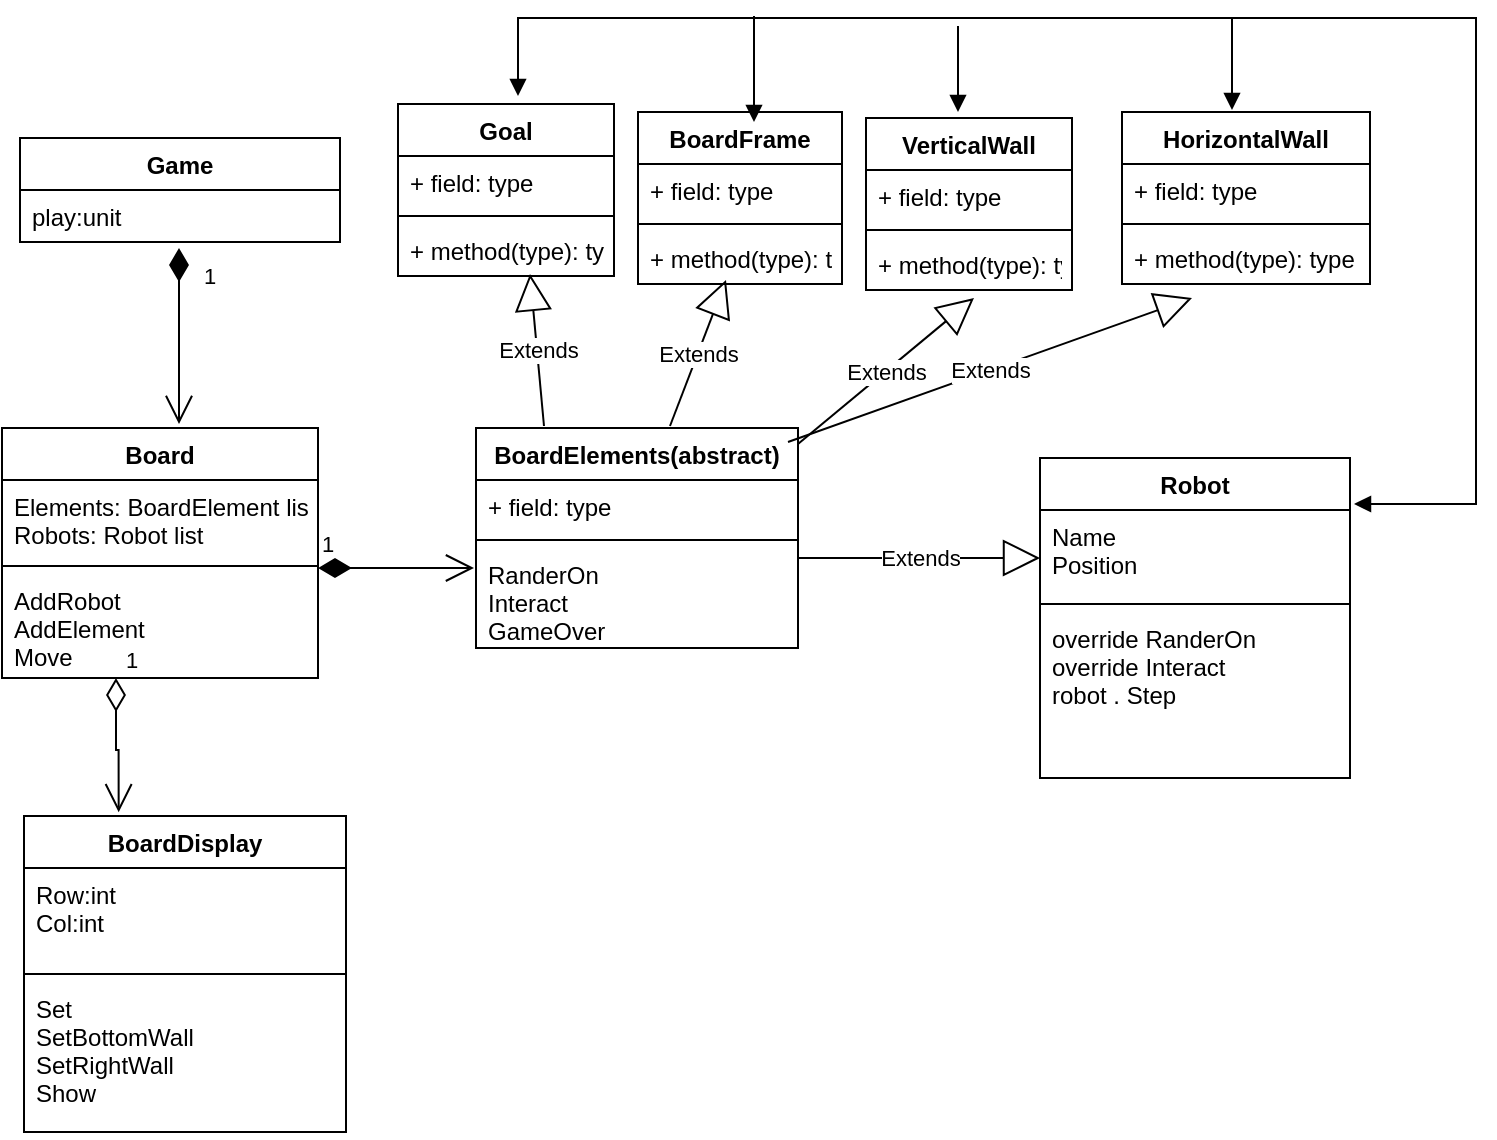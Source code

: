 <mxfile version="16.1.2" type="device"><diagram id="h7whaFT6rVHpkzHK_sKT" name="Page-1"><mxGraphModel dx="946" dy="589" grid="0" gridSize="10" guides="1" tooltips="1" connect="1" arrows="1" fold="1" page="1" pageScale="1" pageWidth="850" pageHeight="1100" math="0" shadow="0"><root><mxCell id="0"/><mxCell id="1" parent="0"/><mxCell id="t_yaFeKgdZAEEt74Im-i-1" value="Game" style="swimlane;fontStyle=1;align=center;verticalAlign=top;childLayout=stackLayout;horizontal=1;startSize=26;horizontalStack=0;resizeParent=1;resizeParentMax=0;resizeLast=0;collapsible=1;marginBottom=0;" vertex="1" parent="1"><mxGeometry x="69" y="165" width="160" height="52" as="geometry"/></mxCell><mxCell id="t_yaFeKgdZAEEt74Im-i-4" value="play:unit" style="text;strokeColor=none;fillColor=none;align=left;verticalAlign=top;spacingLeft=4;spacingRight=4;overflow=hidden;rotatable=0;points=[[0,0.5],[1,0.5]];portConstraint=eastwest;" vertex="1" parent="t_yaFeKgdZAEEt74Im-i-1"><mxGeometry y="26" width="160" height="26" as="geometry"/></mxCell><mxCell id="t_yaFeKgdZAEEt74Im-i-5" value="Board" style="swimlane;fontStyle=1;align=center;verticalAlign=top;childLayout=stackLayout;horizontal=1;startSize=26;horizontalStack=0;resizeParent=1;resizeParentMax=0;resizeLast=0;collapsible=1;marginBottom=0;" vertex="1" parent="1"><mxGeometry x="60" y="310" width="158" height="125" as="geometry"/></mxCell><mxCell id="t_yaFeKgdZAEEt74Im-i-6" value="Elements: BoardElement list&#10;Robots: Robot list" style="text;strokeColor=none;fillColor=none;align=left;verticalAlign=top;spacingLeft=4;spacingRight=4;overflow=hidden;rotatable=0;points=[[0,0.5],[1,0.5]];portConstraint=eastwest;" vertex="1" parent="t_yaFeKgdZAEEt74Im-i-5"><mxGeometry y="26" width="158" height="39" as="geometry"/></mxCell><mxCell id="t_yaFeKgdZAEEt74Im-i-7" value="" style="line;strokeWidth=1;fillColor=none;align=left;verticalAlign=middle;spacingTop=-1;spacingLeft=3;spacingRight=3;rotatable=0;labelPosition=right;points=[];portConstraint=eastwest;" vertex="1" parent="t_yaFeKgdZAEEt74Im-i-5"><mxGeometry y="65" width="158" height="8" as="geometry"/></mxCell><mxCell id="t_yaFeKgdZAEEt74Im-i-8" value="AddRobot&#10;AddElement&#10;Move" style="text;strokeColor=none;fillColor=none;align=left;verticalAlign=top;spacingLeft=4;spacingRight=4;overflow=hidden;rotatable=0;points=[[0,0.5],[1,0.5]];portConstraint=eastwest;" vertex="1" parent="t_yaFeKgdZAEEt74Im-i-5"><mxGeometry y="73" width="158" height="52" as="geometry"/></mxCell><mxCell id="t_yaFeKgdZAEEt74Im-i-26" value="1" style="endArrow=open;html=1;endSize=12;startArrow=diamondThin;startSize=14;startFill=0;edgeStyle=orthogonalEdgeStyle;align=left;verticalAlign=bottom;rounded=0;entryX=0.294;entryY=-0.012;entryDx=0;entryDy=0;entryPerimeter=0;" edge="1" parent="1" target="t_yaFeKgdZAEEt74Im-i-69"><mxGeometry x="-1" y="3" relative="1" as="geometry"><mxPoint x="117" y="435" as="sourcePoint"/><mxPoint x="117" y="510" as="targetPoint"/><Array as="points"><mxPoint x="117" y="471"/></Array></mxGeometry></mxCell><mxCell id="t_yaFeKgdZAEEt74Im-i-27" value="1" style="endArrow=open;html=1;endSize=12;startArrow=diamondThin;startSize=14;startFill=1;edgeStyle=orthogonalEdgeStyle;align=left;verticalAlign=bottom;rounded=0;" edge="1" parent="1"><mxGeometry x="-0.477" y="10" relative="1" as="geometry"><mxPoint x="148.5" y="220" as="sourcePoint"/><mxPoint x="148.5" y="308" as="targetPoint"/><Array as="points"><mxPoint x="148.5" y="256"/><mxPoint x="148.5" y="256"/></Array><mxPoint as="offset"/></mxGeometry></mxCell><mxCell id="t_yaFeKgdZAEEt74Im-i-29" value="1" style="endArrow=open;html=1;endSize=12;startArrow=diamondThin;startSize=14;startFill=1;edgeStyle=orthogonalEdgeStyle;align=left;verticalAlign=bottom;rounded=0;" edge="1" parent="1"><mxGeometry x="-1" y="3" relative="1" as="geometry"><mxPoint x="218" y="380" as="sourcePoint"/><mxPoint x="296" y="380" as="targetPoint"/><Array as="points"><mxPoint x="264" y="380"/><mxPoint x="264" y="380"/></Array></mxGeometry></mxCell><mxCell id="t_yaFeKgdZAEEt74Im-i-30" value="BoardElements(abstract)" style="swimlane;fontStyle=1;align=center;verticalAlign=top;childLayout=stackLayout;horizontal=1;startSize=26;horizontalStack=0;resizeParent=1;resizeParentMax=0;resizeLast=0;collapsible=1;marginBottom=0;" vertex="1" parent="1"><mxGeometry x="297" y="310" width="161" height="110" as="geometry"/></mxCell><mxCell id="t_yaFeKgdZAEEt74Im-i-31" value="+ field: type" style="text;strokeColor=none;fillColor=none;align=left;verticalAlign=top;spacingLeft=4;spacingRight=4;overflow=hidden;rotatable=0;points=[[0,0.5],[1,0.5]];portConstraint=eastwest;" vertex="1" parent="t_yaFeKgdZAEEt74Im-i-30"><mxGeometry y="26" width="161" height="26" as="geometry"/></mxCell><mxCell id="t_yaFeKgdZAEEt74Im-i-32" value="" style="line;strokeWidth=1;fillColor=none;align=left;verticalAlign=middle;spacingTop=-1;spacingLeft=3;spacingRight=3;rotatable=0;labelPosition=right;points=[];portConstraint=eastwest;" vertex="1" parent="t_yaFeKgdZAEEt74Im-i-30"><mxGeometry y="52" width="161" height="8" as="geometry"/></mxCell><mxCell id="t_yaFeKgdZAEEt74Im-i-33" value="RanderOn&#10;Interact&#10;GameOver" style="text;strokeColor=none;fillColor=none;align=left;verticalAlign=top;spacingLeft=4;spacingRight=4;overflow=hidden;rotatable=0;points=[[0,0.5],[1,0.5]];portConstraint=eastwest;" vertex="1" parent="t_yaFeKgdZAEEt74Im-i-30"><mxGeometry y="60" width="161" height="50" as="geometry"/></mxCell><mxCell id="t_yaFeKgdZAEEt74Im-i-34" value="Extends" style="endArrow=block;endSize=16;endFill=0;html=1;rounded=0;" edge="1" parent="1"><mxGeometry width="160" relative="1" as="geometry"><mxPoint x="458" y="375" as="sourcePoint"/><mxPoint x="579" y="375" as="targetPoint"/></mxGeometry></mxCell><mxCell id="t_yaFeKgdZAEEt74Im-i-37" value="Robot" style="swimlane;fontStyle=1;align=center;verticalAlign=top;childLayout=stackLayout;horizontal=1;startSize=26;horizontalStack=0;resizeParent=1;resizeParentMax=0;resizeLast=0;collapsible=1;marginBottom=0;" vertex="1" parent="1"><mxGeometry x="579" y="325" width="155" height="160" as="geometry"/></mxCell><mxCell id="t_yaFeKgdZAEEt74Im-i-38" value="Name&#10;Position" style="text;strokeColor=none;fillColor=none;align=left;verticalAlign=top;spacingLeft=4;spacingRight=4;overflow=hidden;rotatable=0;points=[[0,0.5],[1,0.5]];portConstraint=eastwest;" vertex="1" parent="t_yaFeKgdZAEEt74Im-i-37"><mxGeometry y="26" width="155" height="43" as="geometry"/></mxCell><mxCell id="t_yaFeKgdZAEEt74Im-i-39" value="" style="line;strokeWidth=1;fillColor=none;align=left;verticalAlign=middle;spacingTop=-1;spacingLeft=3;spacingRight=3;rotatable=0;labelPosition=right;points=[];portConstraint=eastwest;" vertex="1" parent="t_yaFeKgdZAEEt74Im-i-37"><mxGeometry y="69" width="155" height="8" as="geometry"/></mxCell><mxCell id="t_yaFeKgdZAEEt74Im-i-40" value="override RanderOn&#10;override Interact&#10;robot . Step" style="text;strokeColor=none;fillColor=none;align=left;verticalAlign=top;spacingLeft=4;spacingRight=4;overflow=hidden;rotatable=0;points=[[0,0.5],[1,0.5]];portConstraint=eastwest;" vertex="1" parent="t_yaFeKgdZAEEt74Im-i-37"><mxGeometry y="77" width="155" height="83" as="geometry"/></mxCell><mxCell id="t_yaFeKgdZAEEt74Im-i-43" value="Extends" style="endArrow=block;endSize=16;endFill=0;html=1;rounded=0;" edge="1" parent="1"><mxGeometry width="160" relative="1" as="geometry"><mxPoint x="458" y="318" as="sourcePoint"/><mxPoint x="546" y="245" as="targetPoint"/></mxGeometry></mxCell><mxCell id="t_yaFeKgdZAEEt74Im-i-44" value="Extends" style="endArrow=block;endSize=16;endFill=0;html=1;rounded=0;" edge="1" parent="1"><mxGeometry width="160" relative="1" as="geometry"><mxPoint x="394" y="309" as="sourcePoint"/><mxPoint x="422" y="236" as="targetPoint"/></mxGeometry></mxCell><mxCell id="t_yaFeKgdZAEEt74Im-i-45" value="Extends" style="endArrow=block;endSize=16;endFill=0;html=1;rounded=0;" edge="1" parent="1"><mxGeometry width="160" relative="1" as="geometry"><mxPoint x="331" y="309" as="sourcePoint"/><mxPoint x="324" y="233" as="targetPoint"/></mxGeometry></mxCell><mxCell id="t_yaFeKgdZAEEt74Im-i-46" value="Extends" style="endArrow=block;endSize=16;endFill=0;html=1;rounded=0;" edge="1" parent="1"><mxGeometry width="160" relative="1" as="geometry"><mxPoint x="453" y="317" as="sourcePoint"/><mxPoint x="655" y="245" as="targetPoint"/></mxGeometry></mxCell><mxCell id="t_yaFeKgdZAEEt74Im-i-47" value="Goal" style="swimlane;fontStyle=1;align=center;verticalAlign=top;childLayout=stackLayout;horizontal=1;startSize=26;horizontalStack=0;resizeParent=1;resizeParentMax=0;resizeLast=0;collapsible=1;marginBottom=0;" vertex="1" parent="1"><mxGeometry x="258" y="148" width="108" height="86" as="geometry"/></mxCell><mxCell id="t_yaFeKgdZAEEt74Im-i-48" value="+ field: type" style="text;strokeColor=none;fillColor=none;align=left;verticalAlign=top;spacingLeft=4;spacingRight=4;overflow=hidden;rotatable=0;points=[[0,0.5],[1,0.5]];portConstraint=eastwest;" vertex="1" parent="t_yaFeKgdZAEEt74Im-i-47"><mxGeometry y="26" width="108" height="26" as="geometry"/></mxCell><mxCell id="t_yaFeKgdZAEEt74Im-i-49" value="" style="line;strokeWidth=1;fillColor=none;align=left;verticalAlign=middle;spacingTop=-1;spacingLeft=3;spacingRight=3;rotatable=0;labelPosition=right;points=[];portConstraint=eastwest;" vertex="1" parent="t_yaFeKgdZAEEt74Im-i-47"><mxGeometry y="52" width="108" height="8" as="geometry"/></mxCell><mxCell id="t_yaFeKgdZAEEt74Im-i-50" value="+ method(type): type" style="text;strokeColor=none;fillColor=none;align=left;verticalAlign=top;spacingLeft=4;spacingRight=4;overflow=hidden;rotatable=0;points=[[0,0.5],[1,0.5]];portConstraint=eastwest;" vertex="1" parent="t_yaFeKgdZAEEt74Im-i-47"><mxGeometry y="60" width="108" height="26" as="geometry"/></mxCell><mxCell id="t_yaFeKgdZAEEt74Im-i-51" value="BoardFrame" style="swimlane;fontStyle=1;align=center;verticalAlign=top;childLayout=stackLayout;horizontal=1;startSize=26;horizontalStack=0;resizeParent=1;resizeParentMax=0;resizeLast=0;collapsible=1;marginBottom=0;" vertex="1" parent="1"><mxGeometry x="378" y="152" width="102" height="86" as="geometry"/></mxCell><mxCell id="t_yaFeKgdZAEEt74Im-i-52" value="+ field: type" style="text;strokeColor=none;fillColor=none;align=left;verticalAlign=top;spacingLeft=4;spacingRight=4;overflow=hidden;rotatable=0;points=[[0,0.5],[1,0.5]];portConstraint=eastwest;" vertex="1" parent="t_yaFeKgdZAEEt74Im-i-51"><mxGeometry y="26" width="102" height="26" as="geometry"/></mxCell><mxCell id="t_yaFeKgdZAEEt74Im-i-53" value="" style="line;strokeWidth=1;fillColor=none;align=left;verticalAlign=middle;spacingTop=-1;spacingLeft=3;spacingRight=3;rotatable=0;labelPosition=right;points=[];portConstraint=eastwest;" vertex="1" parent="t_yaFeKgdZAEEt74Im-i-51"><mxGeometry y="52" width="102" height="8" as="geometry"/></mxCell><mxCell id="t_yaFeKgdZAEEt74Im-i-54" value="+ method(type): type" style="text;strokeColor=none;fillColor=none;align=left;verticalAlign=top;spacingLeft=4;spacingRight=4;overflow=hidden;rotatable=0;points=[[0,0.5],[1,0.5]];portConstraint=eastwest;" vertex="1" parent="t_yaFeKgdZAEEt74Im-i-51"><mxGeometry y="60" width="102" height="26" as="geometry"/></mxCell><mxCell id="t_yaFeKgdZAEEt74Im-i-55" value="VerticalWall" style="swimlane;fontStyle=1;align=center;verticalAlign=top;childLayout=stackLayout;horizontal=1;startSize=26;horizontalStack=0;resizeParent=1;resizeParentMax=0;resizeLast=0;collapsible=1;marginBottom=0;" vertex="1" parent="1"><mxGeometry x="492" y="155" width="103" height="86" as="geometry"/></mxCell><mxCell id="t_yaFeKgdZAEEt74Im-i-56" value="+ field: type" style="text;strokeColor=none;fillColor=none;align=left;verticalAlign=top;spacingLeft=4;spacingRight=4;overflow=hidden;rotatable=0;points=[[0,0.5],[1,0.5]];portConstraint=eastwest;" vertex="1" parent="t_yaFeKgdZAEEt74Im-i-55"><mxGeometry y="26" width="103" height="26" as="geometry"/></mxCell><mxCell id="t_yaFeKgdZAEEt74Im-i-57" value="" style="line;strokeWidth=1;fillColor=none;align=left;verticalAlign=middle;spacingTop=-1;spacingLeft=3;spacingRight=3;rotatable=0;labelPosition=right;points=[];portConstraint=eastwest;" vertex="1" parent="t_yaFeKgdZAEEt74Im-i-55"><mxGeometry y="52" width="103" height="8" as="geometry"/></mxCell><mxCell id="t_yaFeKgdZAEEt74Im-i-58" value="+ method(type): type" style="text;strokeColor=none;fillColor=none;align=left;verticalAlign=top;spacingLeft=4;spacingRight=4;overflow=hidden;rotatable=0;points=[[0,0.5],[1,0.5]];portConstraint=eastwest;" vertex="1" parent="t_yaFeKgdZAEEt74Im-i-55"><mxGeometry y="60" width="103" height="26" as="geometry"/></mxCell><mxCell id="t_yaFeKgdZAEEt74Im-i-59" value="HorizontalWall" style="swimlane;fontStyle=1;align=center;verticalAlign=top;childLayout=stackLayout;horizontal=1;startSize=26;horizontalStack=0;resizeParent=1;resizeParentMax=0;resizeLast=0;collapsible=1;marginBottom=0;" vertex="1" parent="1"><mxGeometry x="620" y="152" width="124" height="86" as="geometry"/></mxCell><mxCell id="t_yaFeKgdZAEEt74Im-i-60" value="+ field: type" style="text;strokeColor=none;fillColor=none;align=left;verticalAlign=top;spacingLeft=4;spacingRight=4;overflow=hidden;rotatable=0;points=[[0,0.5],[1,0.5]];portConstraint=eastwest;" vertex="1" parent="t_yaFeKgdZAEEt74Im-i-59"><mxGeometry y="26" width="124" height="26" as="geometry"/></mxCell><mxCell id="t_yaFeKgdZAEEt74Im-i-61" value="" style="line;strokeWidth=1;fillColor=none;align=left;verticalAlign=middle;spacingTop=-1;spacingLeft=3;spacingRight=3;rotatable=0;labelPosition=right;points=[];portConstraint=eastwest;" vertex="1" parent="t_yaFeKgdZAEEt74Im-i-59"><mxGeometry y="52" width="124" height="8" as="geometry"/></mxCell><mxCell id="t_yaFeKgdZAEEt74Im-i-62" value="+ method(type): type" style="text;strokeColor=none;fillColor=none;align=left;verticalAlign=top;spacingLeft=4;spacingRight=4;overflow=hidden;rotatable=0;points=[[0,0.5],[1,0.5]];portConstraint=eastwest;" vertex="1" parent="t_yaFeKgdZAEEt74Im-i-59"><mxGeometry y="60" width="124" height="26" as="geometry"/></mxCell><mxCell id="t_yaFeKgdZAEEt74Im-i-69" value="BoardDisplay" style="swimlane;fontStyle=1;align=center;verticalAlign=top;childLayout=stackLayout;horizontal=1;startSize=26;horizontalStack=0;resizeParent=1;resizeParentMax=0;resizeLast=0;collapsible=1;marginBottom=0;" vertex="1" parent="1"><mxGeometry x="71" y="504" width="161" height="158" as="geometry"/></mxCell><mxCell id="t_yaFeKgdZAEEt74Im-i-70" value="Row:int&#10;Col:int" style="text;strokeColor=none;fillColor=none;align=left;verticalAlign=top;spacingLeft=4;spacingRight=4;overflow=hidden;rotatable=0;points=[[0,0.5],[1,0.5]];portConstraint=eastwest;" vertex="1" parent="t_yaFeKgdZAEEt74Im-i-69"><mxGeometry y="26" width="161" height="49" as="geometry"/></mxCell><mxCell id="t_yaFeKgdZAEEt74Im-i-71" value="" style="line;strokeWidth=1;fillColor=none;align=left;verticalAlign=middle;spacingTop=-1;spacingLeft=3;spacingRight=3;rotatable=0;labelPosition=right;points=[];portConstraint=eastwest;" vertex="1" parent="t_yaFeKgdZAEEt74Im-i-69"><mxGeometry y="75" width="161" height="8" as="geometry"/></mxCell><mxCell id="t_yaFeKgdZAEEt74Im-i-72" value="Set&#10;SetBottomWall&#10;SetRightWall&#10;Show" style="text;strokeColor=none;fillColor=none;align=left;verticalAlign=top;spacingLeft=4;spacingRight=4;overflow=hidden;rotatable=0;points=[[0,0.5],[1,0.5]];portConstraint=eastwest;" vertex="1" parent="t_yaFeKgdZAEEt74Im-i-69"><mxGeometry y="83" width="161" height="75" as="geometry"/></mxCell><mxCell id="t_yaFeKgdZAEEt74Im-i-73" value="" style="endArrow=block;startArrow=block;endFill=1;startFill=1;html=1;rounded=0;" edge="1" parent="1"><mxGeometry width="160" relative="1" as="geometry"><mxPoint x="736" y="348" as="sourcePoint"/><mxPoint x="318" y="144" as="targetPoint"/><Array as="points"><mxPoint x="797" y="348"/><mxPoint x="797" y="105"/><mxPoint x="560" y="105"/><mxPoint x="318" y="105"/></Array></mxGeometry></mxCell><mxCell id="t_yaFeKgdZAEEt74Im-i-74" value="" style="endArrow=block;endFill=1;html=1;edgeStyle=orthogonalEdgeStyle;align=left;verticalAlign=top;rounded=0;" edge="1" parent="1"><mxGeometry x="-1" relative="1" as="geometry"><mxPoint x="436" y="104" as="sourcePoint"/><mxPoint x="436" y="157" as="targetPoint"/><Array as="points"><mxPoint x="436" y="122"/><mxPoint x="436" y="122"/></Array></mxGeometry></mxCell><mxCell id="t_yaFeKgdZAEEt74Im-i-76" value="" style="endArrow=block;endFill=1;html=1;edgeStyle=orthogonalEdgeStyle;align=left;verticalAlign=top;rounded=0;" edge="1" parent="1"><mxGeometry x="-1" relative="1" as="geometry"><mxPoint x="538" y="109" as="sourcePoint"/><mxPoint x="538" y="152" as="targetPoint"/><Array as="points"><mxPoint x="538" y="136"/><mxPoint x="538" y="136"/></Array></mxGeometry></mxCell><mxCell id="t_yaFeKgdZAEEt74Im-i-80" value="" style="endArrow=block;endFill=1;html=1;edgeStyle=orthogonalEdgeStyle;align=left;verticalAlign=top;rounded=0;" edge="1" parent="1"><mxGeometry x="-1" relative="1" as="geometry"><mxPoint x="675" y="105" as="sourcePoint"/><mxPoint x="675" y="151" as="targetPoint"/><Array as="points"><mxPoint x="675" y="114"/><mxPoint x="675" y="114"/></Array></mxGeometry></mxCell></root></mxGraphModel></diagram></mxfile>